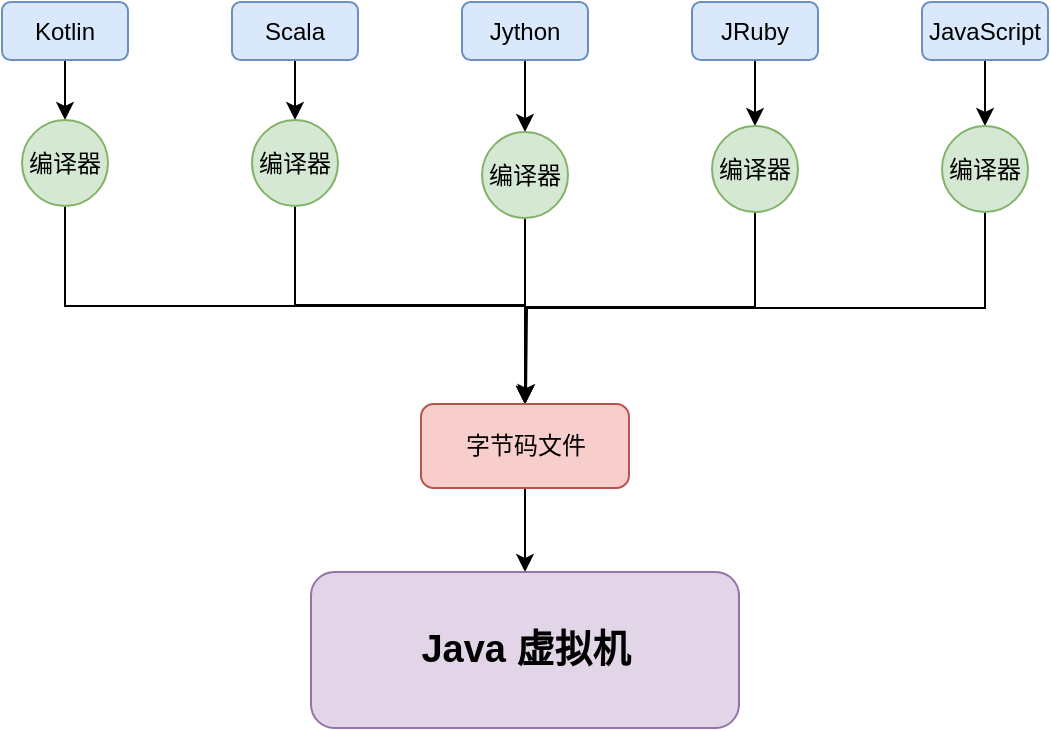 <mxfile version="13.9.9" type="device"><diagram id="3OKLCGOGn9u_ULxmOIHJ" name="第 1 页"><mxGraphModel dx="1422" dy="822" grid="0" gridSize="10" guides="1" tooltips="1" connect="1" arrows="1" fold="1" page="1" pageScale="1" pageWidth="1200" pageHeight="1600" math="0" shadow="0"><root><mxCell id="0"/><mxCell id="1" parent="0"/><mxCell id="ehaRyUakOyCu-bG2clZT-13" style="edgeStyle=orthogonalEdgeStyle;rounded=0;orthogonalLoop=1;jettySize=auto;html=1;exitX=0.5;exitY=1;exitDx=0;exitDy=0;" edge="1" parent="1" source="ehaRyUakOyCu-bG2clZT-1" target="ehaRyUakOyCu-bG2clZT-8"><mxGeometry relative="1" as="geometry"/></mxCell><mxCell id="ehaRyUakOyCu-bG2clZT-1" value="Kotlin" style="rounded=1;whiteSpace=wrap;html=1;fillColor=#dae8fc;strokeColor=#6c8ebf;" vertex="1" parent="1"><mxGeometry x="80" y="68" width="63" height="29" as="geometry"/></mxCell><mxCell id="ehaRyUakOyCu-bG2clZT-14" style="edgeStyle=orthogonalEdgeStyle;rounded=0;orthogonalLoop=1;jettySize=auto;html=1;exitX=0.5;exitY=1;exitDx=0;exitDy=0;entryX=0.5;entryY=0;entryDx=0;entryDy=0;" edge="1" parent="1" source="ehaRyUakOyCu-bG2clZT-2" target="ehaRyUakOyCu-bG2clZT-9"><mxGeometry relative="1" as="geometry"/></mxCell><mxCell id="ehaRyUakOyCu-bG2clZT-2" value="Scala" style="rounded=1;whiteSpace=wrap;html=1;fillColor=#dae8fc;strokeColor=#6c8ebf;" vertex="1" parent="1"><mxGeometry x="195" y="68" width="63" height="29" as="geometry"/></mxCell><mxCell id="ehaRyUakOyCu-bG2clZT-15" style="edgeStyle=orthogonalEdgeStyle;rounded=0;orthogonalLoop=1;jettySize=auto;html=1;exitX=0.5;exitY=1;exitDx=0;exitDy=0;entryX=0.5;entryY=0;entryDx=0;entryDy=0;" edge="1" parent="1" source="ehaRyUakOyCu-bG2clZT-3" target="ehaRyUakOyCu-bG2clZT-10"><mxGeometry relative="1" as="geometry"/></mxCell><mxCell id="ehaRyUakOyCu-bG2clZT-3" value="Jython" style="rounded=1;whiteSpace=wrap;html=1;fillColor=#dae8fc;strokeColor=#6c8ebf;" vertex="1" parent="1"><mxGeometry x="310" y="68" width="63" height="29" as="geometry"/></mxCell><mxCell id="ehaRyUakOyCu-bG2clZT-16" style="edgeStyle=orthogonalEdgeStyle;rounded=0;orthogonalLoop=1;jettySize=auto;html=1;exitX=0.5;exitY=1;exitDx=0;exitDy=0;entryX=0.5;entryY=0;entryDx=0;entryDy=0;" edge="1" parent="1" source="ehaRyUakOyCu-bG2clZT-4" target="ehaRyUakOyCu-bG2clZT-11"><mxGeometry relative="1" as="geometry"/></mxCell><mxCell id="ehaRyUakOyCu-bG2clZT-4" value="JRuby" style="rounded=1;whiteSpace=wrap;html=1;fillColor=#dae8fc;strokeColor=#6c8ebf;" vertex="1" parent="1"><mxGeometry x="425" y="68" width="63" height="29" as="geometry"/></mxCell><mxCell id="ehaRyUakOyCu-bG2clZT-17" style="edgeStyle=orthogonalEdgeStyle;rounded=0;orthogonalLoop=1;jettySize=auto;html=1;exitX=0.5;exitY=1;exitDx=0;exitDy=0;" edge="1" parent="1" source="ehaRyUakOyCu-bG2clZT-5" target="ehaRyUakOyCu-bG2clZT-12"><mxGeometry relative="1" as="geometry"/></mxCell><mxCell id="ehaRyUakOyCu-bG2clZT-5" value="JavaScript" style="rounded=1;whiteSpace=wrap;html=1;fillColor=#dae8fc;strokeColor=#6c8ebf;" vertex="1" parent="1"><mxGeometry x="540" y="68" width="63" height="29" as="geometry"/></mxCell><mxCell id="ehaRyUakOyCu-bG2clZT-19" style="edgeStyle=orthogonalEdgeStyle;rounded=0;orthogonalLoop=1;jettySize=auto;html=1;entryX=0.5;entryY=0;entryDx=0;entryDy=0;" edge="1" parent="1" source="ehaRyUakOyCu-bG2clZT-8" target="ehaRyUakOyCu-bG2clZT-18"><mxGeometry relative="1" as="geometry"><Array as="points"><mxPoint x="112" y="220"/><mxPoint x="342" y="220"/></Array></mxGeometry></mxCell><mxCell id="ehaRyUakOyCu-bG2clZT-8" value="编译器" style="ellipse;whiteSpace=wrap;html=1;aspect=fixed;fillColor=#d5e8d4;strokeColor=#82b366;" vertex="1" parent="1"><mxGeometry x="90" y="127" width="43" height="43" as="geometry"/></mxCell><mxCell id="ehaRyUakOyCu-bG2clZT-21" style="edgeStyle=orthogonalEdgeStyle;rounded=0;orthogonalLoop=1;jettySize=auto;html=1;exitX=0.5;exitY=1;exitDx=0;exitDy=0;entryX=0.5;entryY=0;entryDx=0;entryDy=0;" edge="1" parent="1" source="ehaRyUakOyCu-bG2clZT-9" target="ehaRyUakOyCu-bG2clZT-18"><mxGeometry relative="1" as="geometry"/></mxCell><mxCell id="ehaRyUakOyCu-bG2clZT-9" value="编译器" style="ellipse;whiteSpace=wrap;html=1;aspect=fixed;fillColor=#d5e8d4;strokeColor=#82b366;" vertex="1" parent="1"><mxGeometry x="205" y="127" width="43" height="43" as="geometry"/></mxCell><mxCell id="ehaRyUakOyCu-bG2clZT-20" style="edgeStyle=orthogonalEdgeStyle;rounded=0;orthogonalLoop=1;jettySize=auto;html=1;exitX=0.5;exitY=1;exitDx=0;exitDy=0;entryX=0.5;entryY=0;entryDx=0;entryDy=0;" edge="1" parent="1" source="ehaRyUakOyCu-bG2clZT-10" target="ehaRyUakOyCu-bG2clZT-18"><mxGeometry relative="1" as="geometry"/></mxCell><mxCell id="ehaRyUakOyCu-bG2clZT-10" value="编译器" style="ellipse;whiteSpace=wrap;html=1;aspect=fixed;fillColor=#d5e8d4;strokeColor=#82b366;" vertex="1" parent="1"><mxGeometry x="320" y="133" width="43" height="43" as="geometry"/></mxCell><mxCell id="ehaRyUakOyCu-bG2clZT-22" style="edgeStyle=orthogonalEdgeStyle;rounded=0;orthogonalLoop=1;jettySize=auto;html=1;exitX=0.5;exitY=1;exitDx=0;exitDy=0;" edge="1" parent="1" source="ehaRyUakOyCu-bG2clZT-11"><mxGeometry relative="1" as="geometry"><mxPoint x="342" y="268" as="targetPoint"/></mxGeometry></mxCell><mxCell id="ehaRyUakOyCu-bG2clZT-11" value="编译器" style="ellipse;whiteSpace=wrap;html=1;aspect=fixed;fillColor=#d5e8d4;strokeColor=#82b366;" vertex="1" parent="1"><mxGeometry x="435" y="130" width="43" height="43" as="geometry"/></mxCell><mxCell id="ehaRyUakOyCu-bG2clZT-23" style="edgeStyle=orthogonalEdgeStyle;rounded=0;orthogonalLoop=1;jettySize=auto;html=1;exitX=0.5;exitY=1;exitDx=0;exitDy=0;entryX=0.5;entryY=0;entryDx=0;entryDy=0;" edge="1" parent="1" source="ehaRyUakOyCu-bG2clZT-12" target="ehaRyUakOyCu-bG2clZT-18"><mxGeometry relative="1" as="geometry"/></mxCell><mxCell id="ehaRyUakOyCu-bG2clZT-12" value="编译器" style="ellipse;whiteSpace=wrap;html=1;aspect=fixed;fillColor=#d5e8d4;strokeColor=#82b366;" vertex="1" parent="1"><mxGeometry x="550" y="130" width="43" height="43" as="geometry"/></mxCell><mxCell id="ehaRyUakOyCu-bG2clZT-25" style="edgeStyle=orthogonalEdgeStyle;rounded=0;orthogonalLoop=1;jettySize=auto;html=1;exitX=0.5;exitY=1;exitDx=0;exitDy=0;" edge="1" parent="1" source="ehaRyUakOyCu-bG2clZT-18" target="ehaRyUakOyCu-bG2clZT-24"><mxGeometry relative="1" as="geometry"/></mxCell><mxCell id="ehaRyUakOyCu-bG2clZT-18" value="字节码文件" style="rounded=1;whiteSpace=wrap;html=1;fillColor=#f8cecc;strokeColor=#b85450;" vertex="1" parent="1"><mxGeometry x="289.5" y="269" width="104" height="42" as="geometry"/></mxCell><mxCell id="ehaRyUakOyCu-bG2clZT-24" value="&lt;font style=&quot;font-size: 19px&quot;&gt;&lt;b&gt;Java 虚拟机&lt;/b&gt;&lt;/font&gt;" style="rounded=1;whiteSpace=wrap;html=1;fillColor=#e1d5e7;strokeColor=#9673a6;" vertex="1" parent="1"><mxGeometry x="234.5" y="353" width="214" height="78" as="geometry"/></mxCell></root></mxGraphModel></diagram></mxfile>